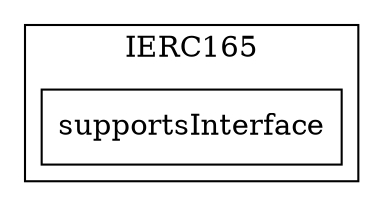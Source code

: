 strict digraph {
rankdir="LR"
node [shape=box]
subgraph cluster_10_IERC165 {
label = "IERC165"
"10_supportsInterface" [label="supportsInterface"]
}subgraph cluster_solidity {
label = "[Solidity]"
}
}